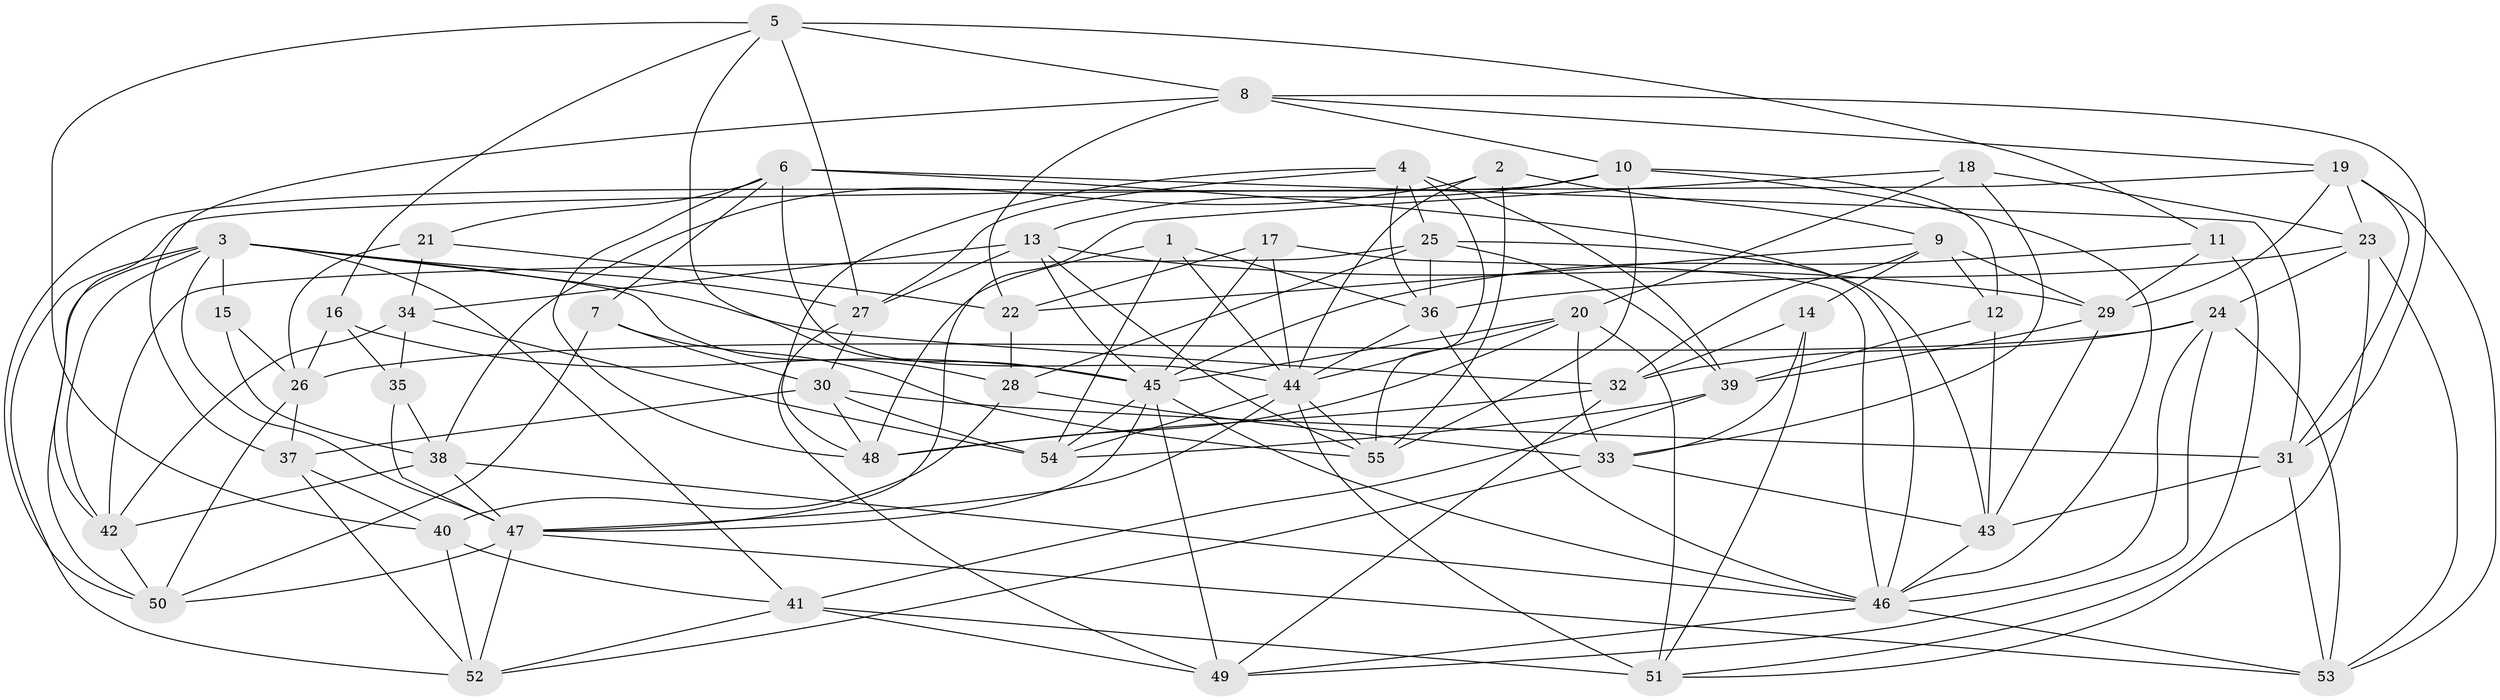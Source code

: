 // original degree distribution, {4: 1.0}
// Generated by graph-tools (version 1.1) at 2025/27/03/09/25 03:27:01]
// undirected, 55 vertices, 159 edges
graph export_dot {
graph [start="1"]
  node [color=gray90,style=filled];
  1;
  2;
  3;
  4;
  5;
  6;
  7;
  8;
  9;
  10;
  11;
  12;
  13;
  14;
  15;
  16;
  17;
  18;
  19;
  20;
  21;
  22;
  23;
  24;
  25;
  26;
  27;
  28;
  29;
  30;
  31;
  32;
  33;
  34;
  35;
  36;
  37;
  38;
  39;
  40;
  41;
  42;
  43;
  44;
  45;
  46;
  47;
  48;
  49;
  50;
  51;
  52;
  53;
  54;
  55;
  1 -- 36 [weight=1.0];
  1 -- 44 [weight=1.0];
  1 -- 48 [weight=1.0];
  1 -- 54 [weight=1.0];
  2 -- 9 [weight=1.0];
  2 -- 38 [weight=1.0];
  2 -- 44 [weight=1.0];
  2 -- 55 [weight=1.0];
  3 -- 15 [weight=2.0];
  3 -- 27 [weight=1.0];
  3 -- 28 [weight=1.0];
  3 -- 32 [weight=1.0];
  3 -- 41 [weight=1.0];
  3 -- 42 [weight=1.0];
  3 -- 47 [weight=1.0];
  3 -- 50 [weight=1.0];
  3 -- 52 [weight=1.0];
  4 -- 25 [weight=1.0];
  4 -- 27 [weight=1.0];
  4 -- 36 [weight=1.0];
  4 -- 39 [weight=1.0];
  4 -- 48 [weight=1.0];
  4 -- 55 [weight=1.0];
  5 -- 8 [weight=1.0];
  5 -- 11 [weight=1.0];
  5 -- 16 [weight=1.0];
  5 -- 27 [weight=1.0];
  5 -- 40 [weight=1.0];
  5 -- 45 [weight=1.0];
  6 -- 7 [weight=1.0];
  6 -- 21 [weight=1.0];
  6 -- 31 [weight=1.0];
  6 -- 44 [weight=1.0];
  6 -- 46 [weight=1.0];
  6 -- 48 [weight=1.0];
  7 -- 30 [weight=1.0];
  7 -- 50 [weight=1.0];
  7 -- 55 [weight=1.0];
  8 -- 10 [weight=1.0];
  8 -- 19 [weight=1.0];
  8 -- 22 [weight=1.0];
  8 -- 31 [weight=1.0];
  8 -- 37 [weight=1.0];
  9 -- 12 [weight=1.0];
  9 -- 14 [weight=1.0];
  9 -- 22 [weight=1.0];
  9 -- 29 [weight=1.0];
  9 -- 32 [weight=1.0];
  10 -- 12 [weight=1.0];
  10 -- 13 [weight=1.0];
  10 -- 46 [weight=1.0];
  10 -- 50 [weight=1.0];
  10 -- 55 [weight=1.0];
  11 -- 29 [weight=1.0];
  11 -- 45 [weight=1.0];
  11 -- 51 [weight=1.0];
  12 -- 39 [weight=1.0];
  12 -- 43 [weight=1.0];
  13 -- 27 [weight=1.0];
  13 -- 29 [weight=1.0];
  13 -- 34 [weight=1.0];
  13 -- 45 [weight=1.0];
  13 -- 55 [weight=1.0];
  14 -- 32 [weight=1.0];
  14 -- 33 [weight=1.0];
  14 -- 51 [weight=1.0];
  15 -- 26 [weight=1.0];
  15 -- 38 [weight=1.0];
  16 -- 26 [weight=1.0];
  16 -- 35 [weight=1.0];
  16 -- 45 [weight=1.0];
  17 -- 22 [weight=1.0];
  17 -- 44 [weight=1.0];
  17 -- 45 [weight=1.0];
  17 -- 46 [weight=1.0];
  18 -- 20 [weight=1.0];
  18 -- 23 [weight=1.0];
  18 -- 33 [weight=1.0];
  18 -- 47 [weight=1.0];
  19 -- 23 [weight=1.0];
  19 -- 29 [weight=1.0];
  19 -- 31 [weight=1.0];
  19 -- 42 [weight=1.0];
  19 -- 53 [weight=1.0];
  20 -- 33 [weight=1.0];
  20 -- 44 [weight=1.0];
  20 -- 45 [weight=1.0];
  20 -- 48 [weight=1.0];
  20 -- 51 [weight=1.0];
  21 -- 22 [weight=1.0];
  21 -- 26 [weight=1.0];
  21 -- 34 [weight=1.0];
  22 -- 28 [weight=2.0];
  23 -- 24 [weight=1.0];
  23 -- 36 [weight=1.0];
  23 -- 51 [weight=1.0];
  23 -- 53 [weight=1.0];
  24 -- 26 [weight=1.0];
  24 -- 32 [weight=1.0];
  24 -- 46 [weight=1.0];
  24 -- 49 [weight=1.0];
  24 -- 53 [weight=1.0];
  25 -- 28 [weight=1.0];
  25 -- 36 [weight=1.0];
  25 -- 39 [weight=1.0];
  25 -- 42 [weight=1.0];
  25 -- 43 [weight=1.0];
  26 -- 37 [weight=1.0];
  26 -- 50 [weight=1.0];
  27 -- 30 [weight=1.0];
  27 -- 49 [weight=1.0];
  28 -- 33 [weight=1.0];
  28 -- 40 [weight=1.0];
  29 -- 39 [weight=1.0];
  29 -- 43 [weight=1.0];
  30 -- 31 [weight=1.0];
  30 -- 37 [weight=1.0];
  30 -- 48 [weight=1.0];
  30 -- 54 [weight=1.0];
  31 -- 43 [weight=1.0];
  31 -- 53 [weight=1.0];
  32 -- 48 [weight=1.0];
  32 -- 49 [weight=1.0];
  33 -- 43 [weight=1.0];
  33 -- 52 [weight=1.0];
  34 -- 35 [weight=2.0];
  34 -- 42 [weight=1.0];
  34 -- 54 [weight=1.0];
  35 -- 38 [weight=1.0];
  35 -- 47 [weight=2.0];
  36 -- 44 [weight=1.0];
  36 -- 46 [weight=1.0];
  37 -- 40 [weight=2.0];
  37 -- 52 [weight=1.0];
  38 -- 42 [weight=1.0];
  38 -- 46 [weight=1.0];
  38 -- 47 [weight=1.0];
  39 -- 41 [weight=1.0];
  39 -- 54 [weight=1.0];
  40 -- 41 [weight=1.0];
  40 -- 52 [weight=1.0];
  41 -- 49 [weight=1.0];
  41 -- 51 [weight=1.0];
  41 -- 52 [weight=1.0];
  42 -- 50 [weight=1.0];
  43 -- 46 [weight=1.0];
  44 -- 47 [weight=1.0];
  44 -- 51 [weight=1.0];
  44 -- 54 [weight=1.0];
  44 -- 55 [weight=1.0];
  45 -- 46 [weight=1.0];
  45 -- 47 [weight=1.0];
  45 -- 49 [weight=1.0];
  45 -- 54 [weight=1.0];
  46 -- 49 [weight=1.0];
  46 -- 53 [weight=1.0];
  47 -- 50 [weight=1.0];
  47 -- 52 [weight=1.0];
  47 -- 53 [weight=1.0];
}
